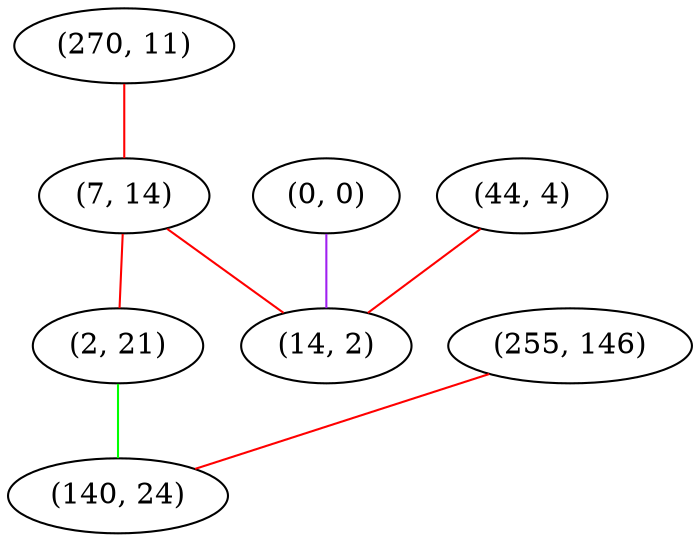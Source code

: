 graph "" {
"(270, 11)";
"(7, 14)";
"(0, 0)";
"(255, 146)";
"(2, 21)";
"(140, 24)";
"(44, 4)";
"(14, 2)";
"(270, 11)" -- "(7, 14)"  [color=red, key=0, weight=1];
"(7, 14)" -- "(2, 21)"  [color=red, key=0, weight=1];
"(7, 14)" -- "(14, 2)"  [color=red, key=0, weight=1];
"(0, 0)" -- "(14, 2)"  [color=purple, key=0, weight=4];
"(255, 146)" -- "(140, 24)"  [color=red, key=0, weight=1];
"(2, 21)" -- "(140, 24)"  [color=green, key=0, weight=2];
"(44, 4)" -- "(14, 2)"  [color=red, key=0, weight=1];
}
